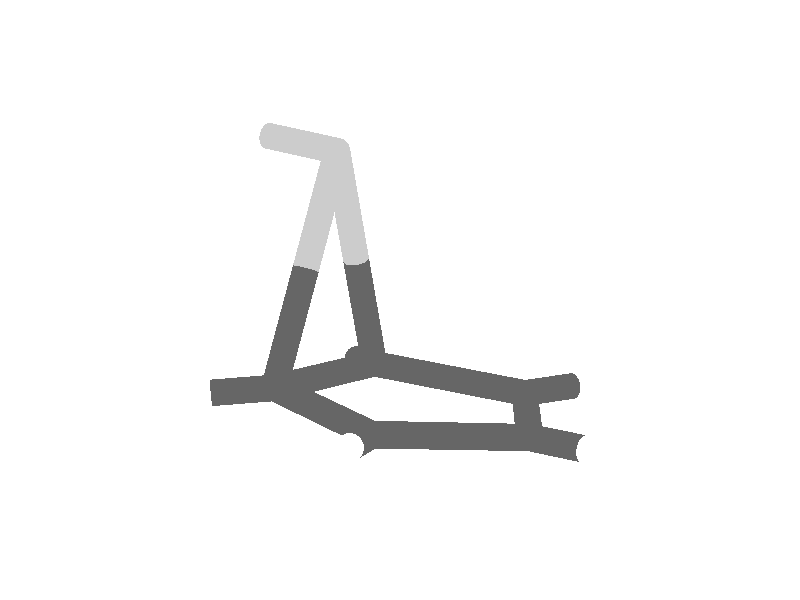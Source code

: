 camera {
 location < 2.4, 1.6, -0.8>
 look_at < 0.28, 0.12, -0.18>
 sky < 0.18, 0, -1>
 angle 15
}
 light_source { <5, 5, -5> color rgb<1, 1, 1> shadowless }
 background { color rgb<1, 1, 1> }
 #declare BSAMBI = 0.2;
 #declare BSDIFF = 0.8;
 #declare BSSPEC = 0.8;
#declare colorK = 
 texture { 
 pigment { rgb<  0.8  0.8  0.8 >}
 finish {ambient BSAMBI diffuse BSDIFF specular BSSPEC}
 }
#declare colorN = 
 texture { 
 pigment { rgb<  0.4  0.4  0.4 >}
 finish {ambient BSAMBI diffuse BSDIFF specular BSSPEC}
 }
#declare colorO = 
 texture { 
 pigment { rgb<  1.0  1.0 1.0 >}
 finish {ambient BSAMBI diffuse BSDIFF specular BSSPEC}
 }
 # declare molecule = union { 
sphere { 
<    -0.13041,     0.00000,     0.00000>,      0.01320
 texture { colorN }
 }
 cylinder {
<    -0.13041,     0.00000,     0.00000>, <     0.00000,     0.09445,     0.00083>,      0.01320
 texture { colorN }
 }
 cylinder {
<    -0.13041,     0.00000,     0.00000>, <    -0.08316,    -0.15695,     0.00000>,      0.01320
 texture { colorN }
 }
 cylinder {
<    -0.13041,     0.00000,     0.00000>, <    -0.18951,     0.01924,    -0.00297>,      0.01320
 texture { colorN }
 }
sphere { 
<     0.13041,     0.00000,     0.00000>,      0.01320
 texture { colorN }
 }
 cylinder {
<     0.13041,     0.00000,     0.00000>, <     0.00000,     0.09445,     0.00083>,      0.01320
 texture { colorN }
 }
 cylinder {
<     0.13041,     0.00000,     0.00000>, <     0.08316,    -0.15695,     0.00000>,      0.01320
 texture { colorN }
 }
 cylinder {
<     0.13041,     0.00000,     0.00000>, <     0.18951,     0.01924,    -0.00297>,      0.01320
 texture { colorN }
 }
sphere { 
<     0.00000,     0.09445,     0.00083>,      0.01320
 texture { colorN }
 }
 cylinder {
<     0.00000,     0.09445,     0.00083>, <     0.00000,     0.15642,    -0.00387>,      0.01320
 texture { colorN }
 }
sphere { 
<    -0.08316,    -0.15695,     0.00000>,      0.01320
 texture { colorN }
 }
 cylinder {
<    -0.08316,    -0.15695,     0.00000>, <     0.08316,    -0.15695,     0.00000>,      0.01320
 texture { colorN }
 }
 cylinder {
<    -0.08316,    -0.15695,     0.00000>, <    -0.11932,    -0.20618,     0.01168>,      0.01320
 texture { colorN }
 }
 cylinder {
<    -0.08316,    -0.15695,     0.00000>, <    -0.04158,    -0.16421,    -0.11513>,      0.01320
 texture { colorN }
 }
sphere { 
<     0.08316,    -0.15695,     0.00000>,      0.01320
 texture { colorN }
 }
 cylinder {
<     0.08316,    -0.15695,     0.00000>, <     0.11932,    -0.20618,     0.01168>,      0.01320
 texture { colorN }
 }
 cylinder {
<     0.08316,    -0.15695,     0.00000>, <     0.04158,    -0.16421,    -0.11513>,      0.01320
 texture { colorN }
 }
sphere { 
<    -0.24860,     0.03848,    -0.00594>,      0.01320
 texture { colorO }
 }
 cylinder {
<    -0.24860,     0.03848,    -0.00594>, <    -0.18951,     0.01924,    -0.00297>,      0.01320
 texture { colorO }
 }
sphere { 
<     0.24860,     0.03848,    -0.00594>,      0.01320
 texture { colorO }
 }
 cylinder {
<     0.24860,     0.03848,    -0.00594>, <     0.18951,     0.01924,    -0.00297>,      0.01320
 texture { colorO }
 }
sphere { 
<    -0.15547,    -0.25542,     0.02336>,      0.01320
 texture { colorO }
 }
 cylinder {
<    -0.15547,    -0.25542,     0.02336>, <    -0.11932,    -0.20618,     0.01168>,      0.01320
 texture { colorO }
 }
sphere { 
<     0.15547,    -0.25542,     0.02336>,      0.01320
 texture { colorO }
 }
 cylinder {
<     0.15547,    -0.25542,     0.02336>, <     0.11932,    -0.20618,     0.01168>,      0.01320
 texture { colorO }
 }
sphere { 
<     0.00000,     0.21840,    -0.00858>,      0.01320
 texture { colorO }
 }
 cylinder {
<     0.00000,     0.21840,    -0.00858>, <     0.00000,     0.15642,    -0.00387>,      0.01320
 texture { colorO }
 }
sphere { 
<     0.00000,    -0.17148,    -0.23027>,      0.01320
 texture { colorK }
 }
 cylinder {
<     0.00000,    -0.17148,    -0.23027>, <    -0.04158,    -0.16421,    -0.11513>,      0.01320
 texture { colorK }
 }
 cylinder {
<     0.00000,    -0.17148,    -0.23027>, <     0.04158,    -0.16421,    -0.11513>,      0.01320
 texture { colorK }
 }
 cylinder {
<     0.00000,    -0.17148,    -0.23027>, <     0.00000,    -0.26054,    -0.22848>,      0.01320
 texture { colorK }
 }
sphere { 
<     0.00000,    -0.34960,    -0.22669>,      0.01320
 texture { colorO }
 }
 cylinder {
<     0.00000,    -0.34960,    -0.22669>, <     0.00000,    -0.26054,    -0.22848>,      0.01320
 texture { colorO }
 }
 }
 object {molecule}
